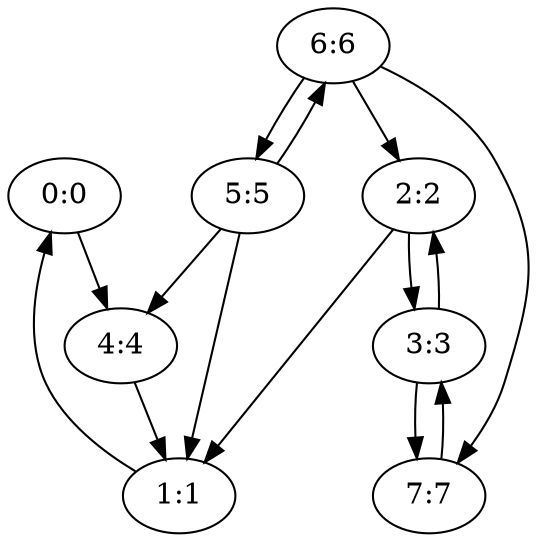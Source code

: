 digraph {
"0:0" -> "4:4";
"1:1" -> "0:0";
"2:2" -> "1:1";
"2:2" -> "3:3";
"3:3" -> "2:2";
"3:3" -> "7:7";
"4:4" -> "1:1";
"5:5" -> "1:1";
"5:5" -> "4:4";
"5:5" -> "6:6";
"6:6" -> "2:2";
"6:6" -> "5:5";
"6:6" -> "7:7";
"7:7" -> "3:3";
}